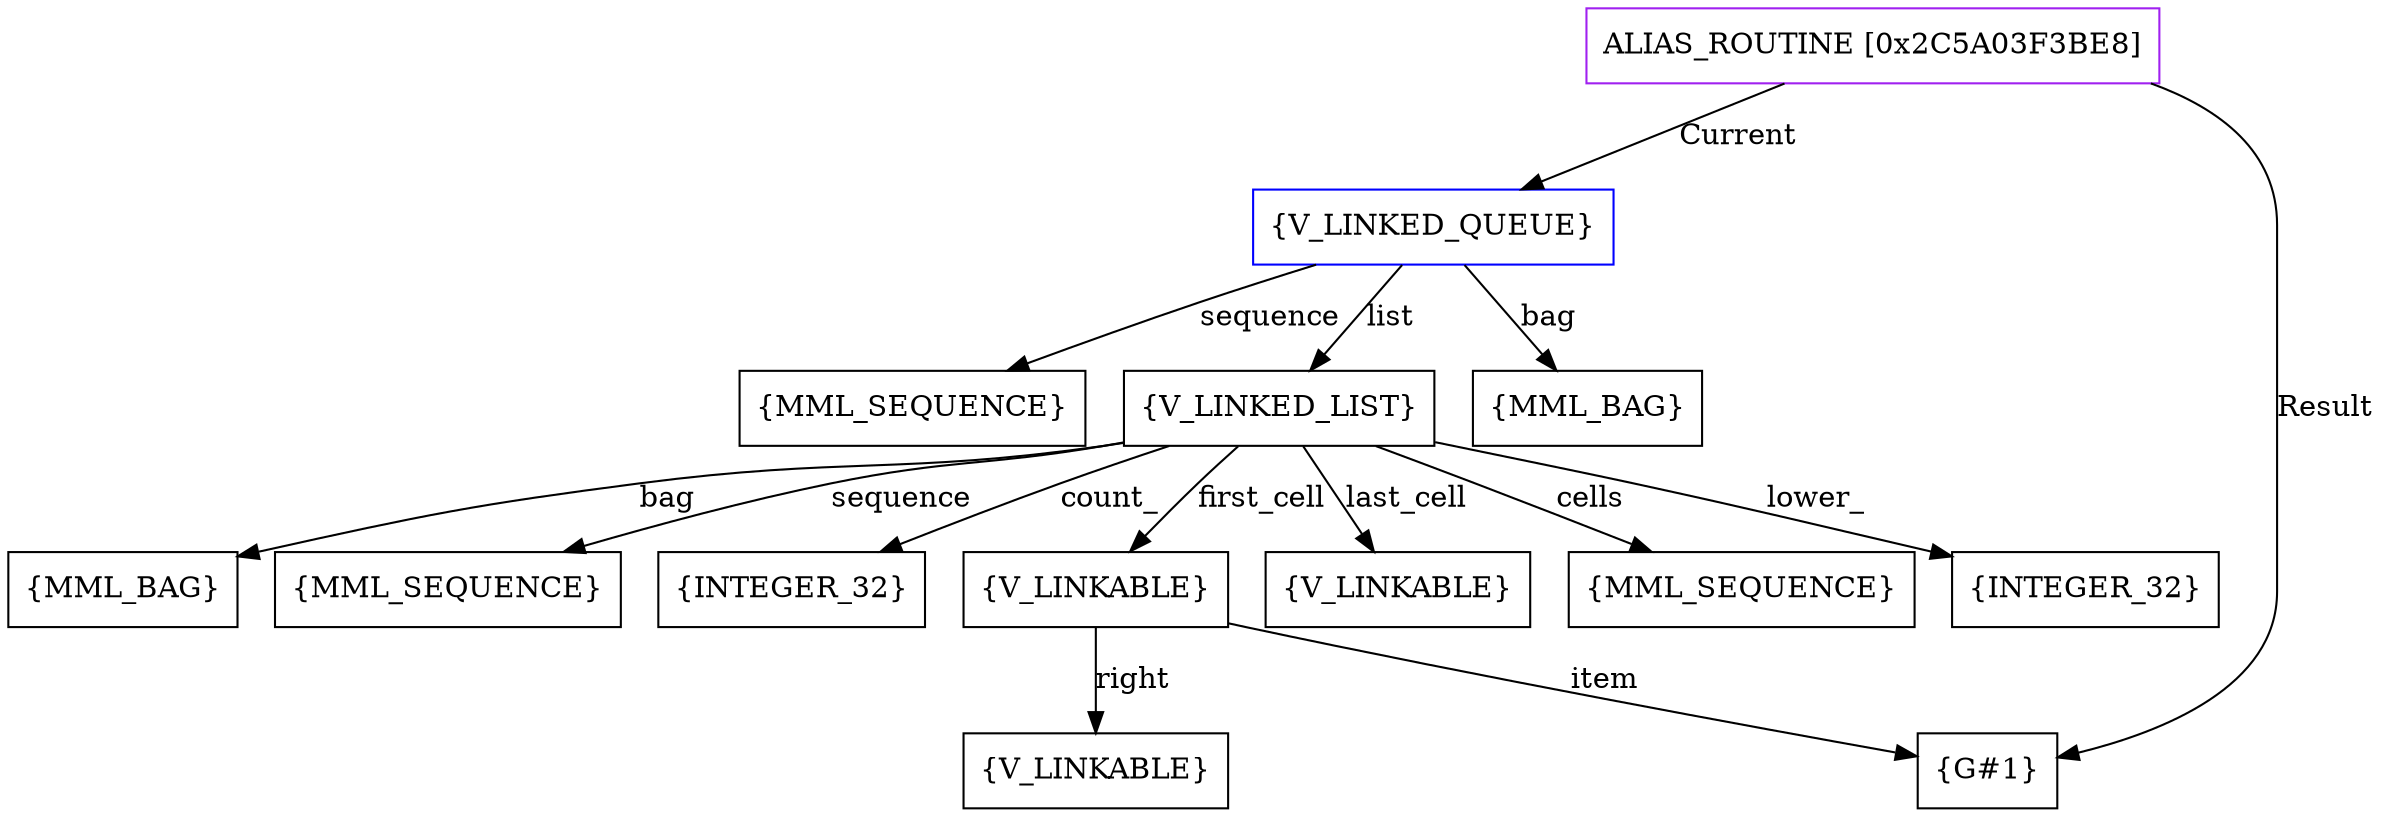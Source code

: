 digraph g {
	node [shape=box]
	b1[color=purple label=<ALIAS_ROUTINE [0x2C5A03F3BE8]>]
	b2[color=blue label=<{V_LINKED_QUEUE}>]
	b3[label=<{MML_BAG}>]
	b4[label=<{MML_SEQUENCE}>]
	b5[label=<{V_LINKED_LIST}>]
	b6[label=<{INTEGER_32}>]
	b7[label=<{MML_BAG}>]
	b8[label=<{MML_SEQUENCE}>]
	b9[label=<{INTEGER_32}>]
	b10[label=<{V_LINKABLE}>]
	b11[label=<{G#1}>]
	b12[label=<{V_LINKABLE}>]
	b13[label=<{V_LINKABLE}>]
	b14[label=<{MML_SEQUENCE}>]
	b1->b2[label=<Current>]
	b2->b3[label=<bag>]
	b2->b4[label=<sequence>]
	b2->b5[label=<list>]
	b5->b6[label=<lower_>]
	b5->b7[label=<bag>]
	b5->b8[label=<sequence>]
	b5->b9[label=<count_>]
	b5->b10[label=<first_cell>]
	b10->b11[label=<item>]
	b10->b12[label=<right>]
	b5->b13[label=<last_cell>]
	b5->b14[label=<cells>]
	b1->b11[label=<Result>]
}
